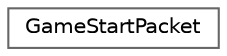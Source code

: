 digraph "Graphical Class Hierarchy"
{
 // LATEX_PDF_SIZE
  bgcolor="transparent";
  edge [fontname=Helvetica,fontsize=10,labelfontname=Helvetica,labelfontsize=10];
  node [fontname=Helvetica,fontsize=10,shape=box,height=0.2,width=0.4];
  rankdir="LR";
  Node0 [id="Node000000",label="GameStartPacket",height=0.2,width=0.4,color="grey40", fillcolor="white", style="filled",URL="$struct_game_start_packet.html",tooltip=" "];
}
